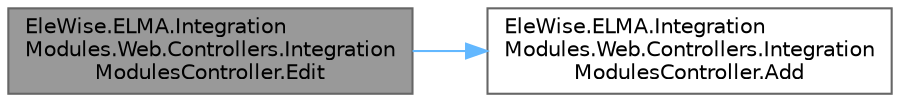 digraph "EleWise.ELMA.IntegrationModules.Web.Controllers.IntegrationModulesController.Edit"
{
 // LATEX_PDF_SIZE
  bgcolor="transparent";
  edge [fontname=Helvetica,fontsize=10,labelfontname=Helvetica,labelfontsize=10];
  node [fontname=Helvetica,fontsize=10,shape=box,height=0.2,width=0.4];
  rankdir="LR";
  Node1 [id="Node000001",label="EleWise.ELMA.Integration\lModules.Web.Controllers.Integration\lModulesController.Edit",height=0.2,width=0.4,color="gray40", fillcolor="grey60", style="filled", fontcolor="black",tooltip="Редактирование записи"];
  Node1 -> Node2 [id="edge1_Node000001_Node000002",color="steelblue1",style="solid",tooltip=" "];
  Node2 [id="Node000002",label="EleWise.ELMA.Integration\lModules.Web.Controllers.Integration\lModulesController.Add",height=0.2,width=0.4,color="grey40", fillcolor="white", style="filled",URL="$class_ele_wise_1_1_e_l_m_a_1_1_integration_modules_1_1_web_1_1_controllers_1_1_integration_modules_controller.html#a940abf83c3b7865e488b70bf50b777b8",tooltip="Страница добавления/редактирования экземпляра интеграции"];
}
